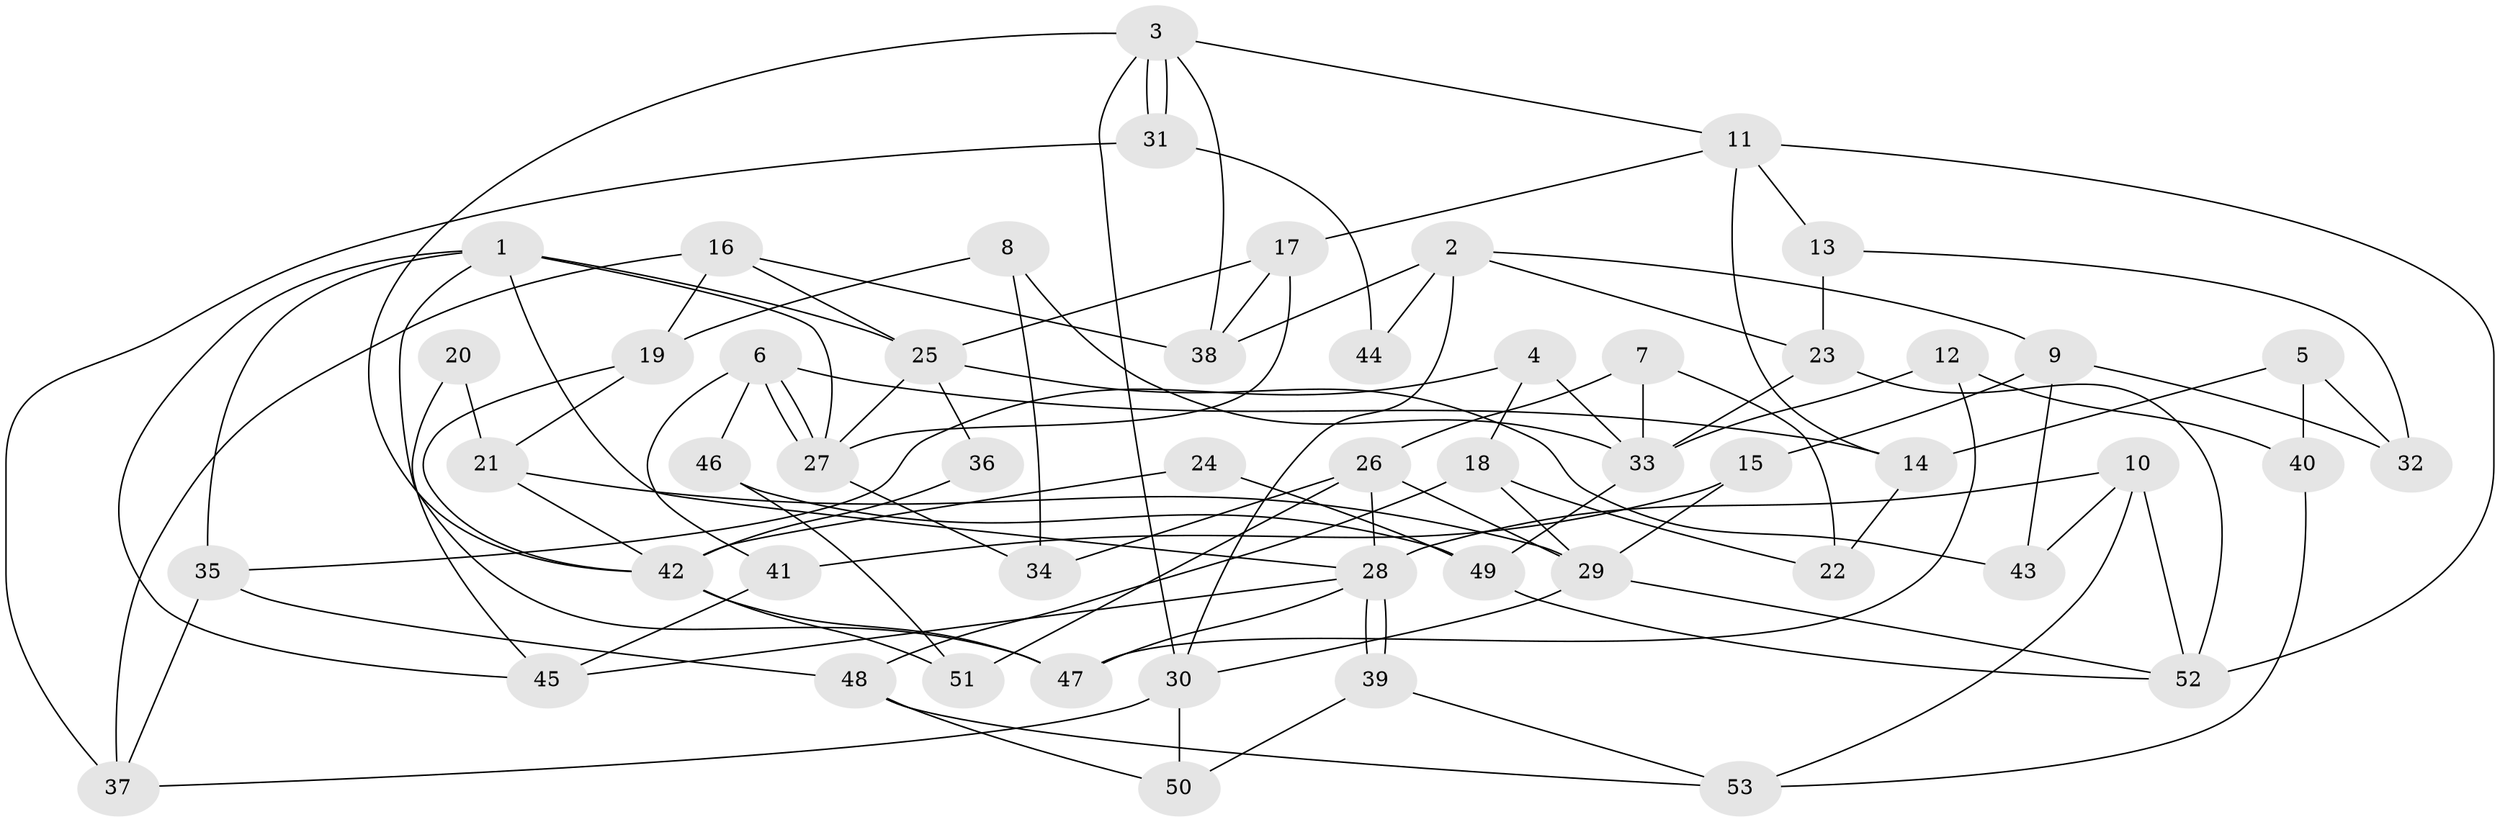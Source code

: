 // coarse degree distribution, {12: 0.03125, 7: 0.125, 3: 0.3125, 8: 0.0625, 4: 0.25, 2: 0.09375, 5: 0.0625, 6: 0.0625}
// Generated by graph-tools (version 1.1) at 2025/51/03/04/25 22:51:09]
// undirected, 53 vertices, 106 edges
graph export_dot {
  node [color=gray90,style=filled];
  1;
  2;
  3;
  4;
  5;
  6;
  7;
  8;
  9;
  10;
  11;
  12;
  13;
  14;
  15;
  16;
  17;
  18;
  19;
  20;
  21;
  22;
  23;
  24;
  25;
  26;
  27;
  28;
  29;
  30;
  31;
  32;
  33;
  34;
  35;
  36;
  37;
  38;
  39;
  40;
  41;
  42;
  43;
  44;
  45;
  46;
  47;
  48;
  49;
  50;
  51;
  52;
  53;
  1 -- 28;
  1 -- 27;
  1 -- 25;
  1 -- 35;
  1 -- 45;
  1 -- 47;
  2 -- 38;
  2 -- 30;
  2 -- 9;
  2 -- 23;
  2 -- 44;
  3 -- 31;
  3 -- 31;
  3 -- 42;
  3 -- 11;
  3 -- 30;
  3 -- 38;
  4 -- 33;
  4 -- 18;
  4 -- 35;
  5 -- 32;
  5 -- 40;
  5 -- 14;
  6 -- 27;
  6 -- 27;
  6 -- 14;
  6 -- 41;
  6 -- 46;
  7 -- 26;
  7 -- 22;
  7 -- 33;
  8 -- 19;
  8 -- 33;
  8 -- 34;
  9 -- 15;
  9 -- 32;
  9 -- 43;
  10 -- 28;
  10 -- 43;
  10 -- 52;
  10 -- 53;
  11 -- 17;
  11 -- 13;
  11 -- 14;
  11 -- 52;
  12 -- 47;
  12 -- 33;
  12 -- 40;
  13 -- 23;
  13 -- 32;
  14 -- 22;
  15 -- 29;
  15 -- 41;
  16 -- 38;
  16 -- 25;
  16 -- 19;
  16 -- 37;
  17 -- 25;
  17 -- 27;
  17 -- 38;
  18 -- 29;
  18 -- 48;
  18 -- 22;
  19 -- 21;
  19 -- 42;
  20 -- 21;
  20 -- 45;
  21 -- 29;
  21 -- 42;
  23 -- 52;
  23 -- 33;
  24 -- 49;
  24 -- 42;
  25 -- 27;
  25 -- 36;
  25 -- 43;
  26 -- 29;
  26 -- 28;
  26 -- 34;
  26 -- 51;
  27 -- 34;
  28 -- 47;
  28 -- 39;
  28 -- 39;
  28 -- 45;
  29 -- 30;
  29 -- 52;
  30 -- 37;
  30 -- 50;
  31 -- 37;
  31 -- 44;
  33 -- 49;
  35 -- 37;
  35 -- 48;
  36 -- 42;
  39 -- 50;
  39 -- 53;
  40 -- 53;
  41 -- 45;
  42 -- 51;
  42 -- 47;
  46 -- 49;
  46 -- 51;
  48 -- 53;
  48 -- 50;
  49 -- 52;
}
